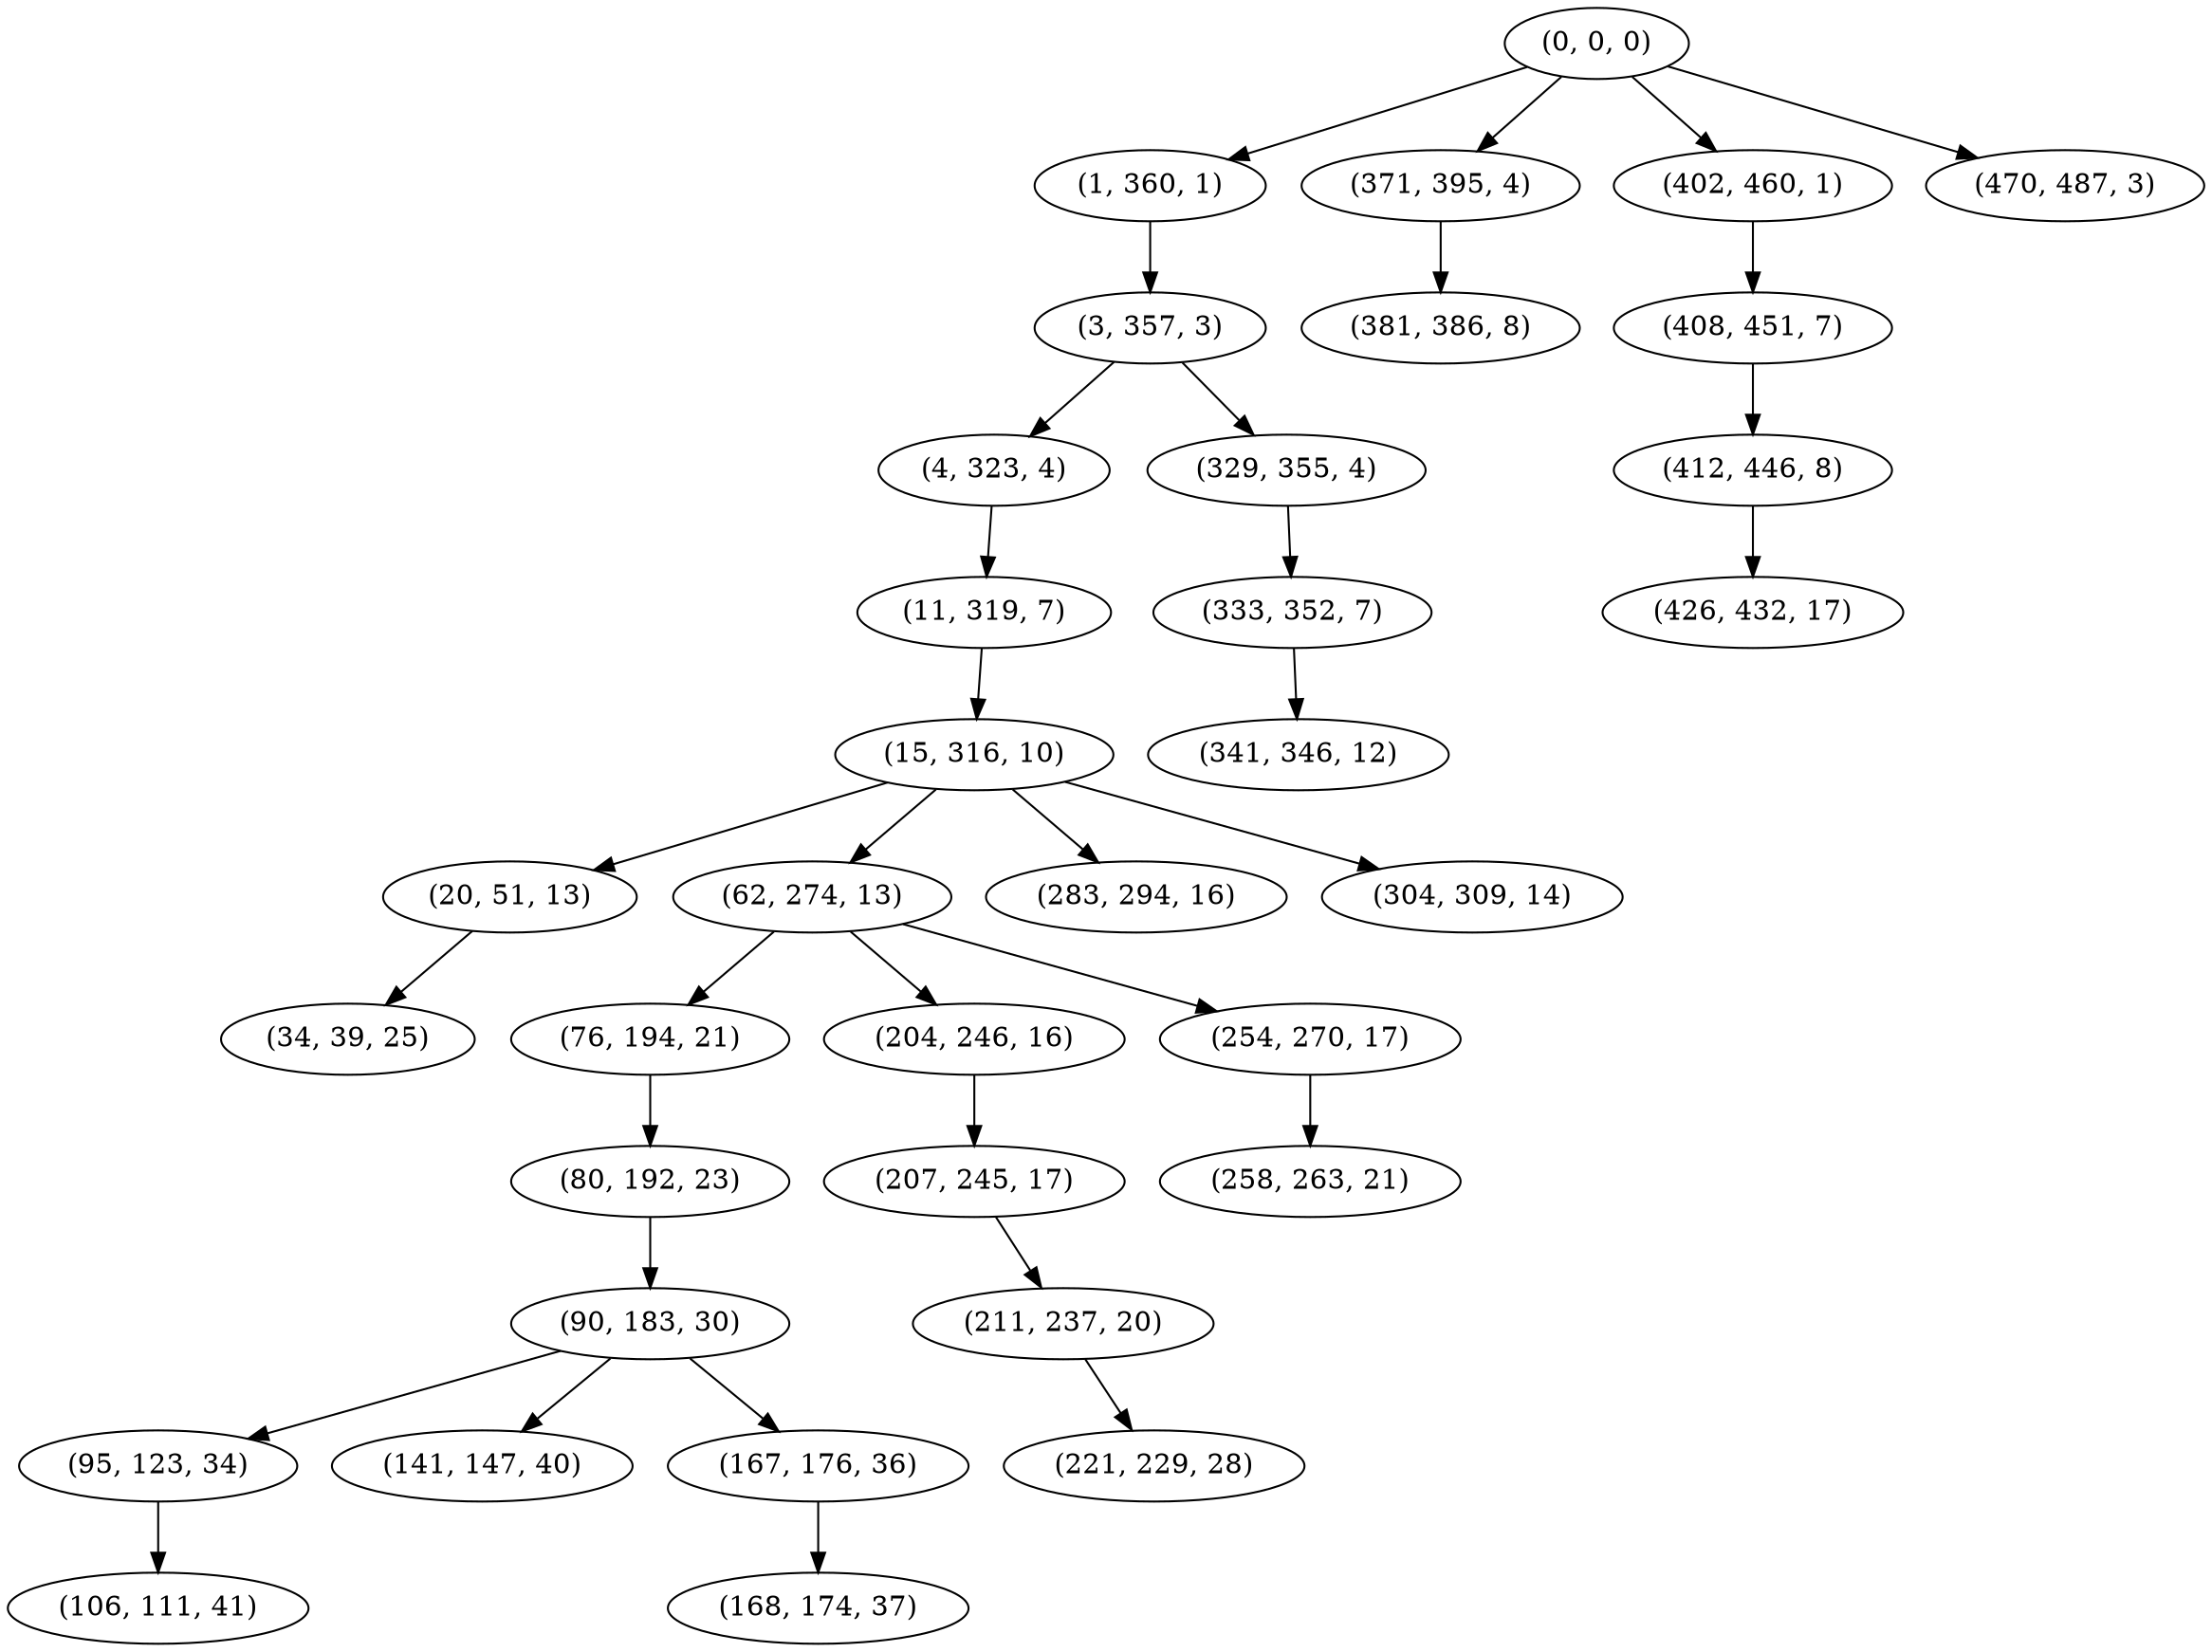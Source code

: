 digraph tree {
    "(0, 0, 0)";
    "(1, 360, 1)";
    "(3, 357, 3)";
    "(4, 323, 4)";
    "(11, 319, 7)";
    "(15, 316, 10)";
    "(20, 51, 13)";
    "(34, 39, 25)";
    "(62, 274, 13)";
    "(76, 194, 21)";
    "(80, 192, 23)";
    "(90, 183, 30)";
    "(95, 123, 34)";
    "(106, 111, 41)";
    "(141, 147, 40)";
    "(167, 176, 36)";
    "(168, 174, 37)";
    "(204, 246, 16)";
    "(207, 245, 17)";
    "(211, 237, 20)";
    "(221, 229, 28)";
    "(254, 270, 17)";
    "(258, 263, 21)";
    "(283, 294, 16)";
    "(304, 309, 14)";
    "(329, 355, 4)";
    "(333, 352, 7)";
    "(341, 346, 12)";
    "(371, 395, 4)";
    "(381, 386, 8)";
    "(402, 460, 1)";
    "(408, 451, 7)";
    "(412, 446, 8)";
    "(426, 432, 17)";
    "(470, 487, 3)";
    "(0, 0, 0)" -> "(1, 360, 1)";
    "(0, 0, 0)" -> "(371, 395, 4)";
    "(0, 0, 0)" -> "(402, 460, 1)";
    "(0, 0, 0)" -> "(470, 487, 3)";
    "(1, 360, 1)" -> "(3, 357, 3)";
    "(3, 357, 3)" -> "(4, 323, 4)";
    "(3, 357, 3)" -> "(329, 355, 4)";
    "(4, 323, 4)" -> "(11, 319, 7)";
    "(11, 319, 7)" -> "(15, 316, 10)";
    "(15, 316, 10)" -> "(20, 51, 13)";
    "(15, 316, 10)" -> "(62, 274, 13)";
    "(15, 316, 10)" -> "(283, 294, 16)";
    "(15, 316, 10)" -> "(304, 309, 14)";
    "(20, 51, 13)" -> "(34, 39, 25)";
    "(62, 274, 13)" -> "(76, 194, 21)";
    "(62, 274, 13)" -> "(204, 246, 16)";
    "(62, 274, 13)" -> "(254, 270, 17)";
    "(76, 194, 21)" -> "(80, 192, 23)";
    "(80, 192, 23)" -> "(90, 183, 30)";
    "(90, 183, 30)" -> "(95, 123, 34)";
    "(90, 183, 30)" -> "(141, 147, 40)";
    "(90, 183, 30)" -> "(167, 176, 36)";
    "(95, 123, 34)" -> "(106, 111, 41)";
    "(167, 176, 36)" -> "(168, 174, 37)";
    "(204, 246, 16)" -> "(207, 245, 17)";
    "(207, 245, 17)" -> "(211, 237, 20)";
    "(211, 237, 20)" -> "(221, 229, 28)";
    "(254, 270, 17)" -> "(258, 263, 21)";
    "(329, 355, 4)" -> "(333, 352, 7)";
    "(333, 352, 7)" -> "(341, 346, 12)";
    "(371, 395, 4)" -> "(381, 386, 8)";
    "(402, 460, 1)" -> "(408, 451, 7)";
    "(408, 451, 7)" -> "(412, 446, 8)";
    "(412, 446, 8)" -> "(426, 432, 17)";
}
